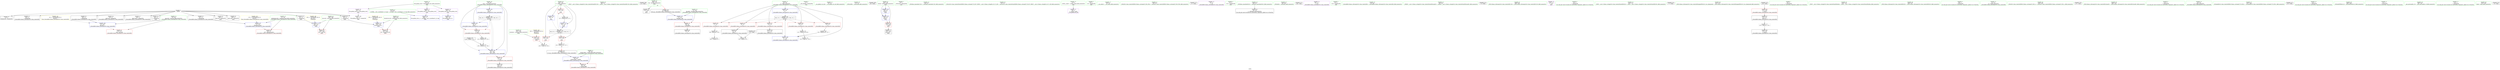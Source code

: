 digraph "SVFG" {
	label="SVFG";

	Node0x564a3ae94640 [shape=record,color=grey,label="{NodeID: 0\nNullPtr}"];
	Node0x564a3ae94640 -> Node0x564a3aeab140[style=solid];
	Node0x564a3ae94640 -> Node0x564a3aeab240[style=solid];
	Node0x564a3ae94640 -> Node0x564a3aeab310[style=solid];
	Node0x564a3ae94640 -> Node0x564a3aeab3e0[style=solid];
	Node0x564a3ae94640 -> Node0x564a3aeab4b0[style=solid];
	Node0x564a3ae94640 -> Node0x564a3aeab580[style=solid];
	Node0x564a3ae94640 -> Node0x564a3aeab650[style=solid];
	Node0x564a3ae94640 -> Node0x564a3aeab720[style=solid];
	Node0x564a3ae94640 -> Node0x564a3aeab7f0[style=solid];
	Node0x564a3ae94640 -> Node0x564a3aeab8c0[style=solid];
	Node0x564a3ae94640 -> Node0x564a3aeab990[style=solid];
	Node0x564a3ae94640 -> Node0x564a3aeaa8d0[style=solid];
	Node0x564a3aeb8c30 [shape=record,color=black,label="{NodeID: 180\nMR_10V_3 = PHI(MR_10V_6, MR_10V_2, )\npts\{60 \}\n}"];
	Node0x564a3aeb8c30 -> Node0x564a3aeacb60[style=dashed];
	Node0x564a3aeb8c30 -> Node0x564a3aea9cf0[style=dashed];
	Node0x564a3aeb8c30 -> Node0x564a3aea9f60[style=dashed];
	Node0x564a3aeaa600 [shape=record,color=red,label="{NodeID: 97\n226\<--204\n\<--i\nmain\n}"];
	Node0x564a3aeaa600 -> Node0x564a3aeb2a60[style=solid];
	Node0x564a3aea7ed0 [shape=record,color=green,label="{NodeID: 14\n15\<--19\nllvm.global_ctors\<--llvm.global_ctors_field_insensitive\nGlob }"];
	Node0x564a3aea7ed0 -> Node0x564a3aeac520[style=solid];
	Node0x564a3aea7ed0 -> Node0x564a3aeac620[style=solid];
	Node0x564a3aea7ed0 -> Node0x564a3aeac720[style=solid];
	Node0x564a3aeaa1d0 [shape=record,color=blue,label="{NodeID: 111\n204\<--87\ni\<--\nmain\n}"];
	Node0x564a3aeaa1d0 -> Node0x564a3aeb8730[style=dashed];
	Node0x564a3aea8a40 [shape=record,color=green,label="{NodeID: 28\n66\<--67\n_ZNSt7__cxx1112basic_stringIcSt11char_traitsIcESaIcEEC1Ev\<--_ZNSt7__cxx1112basic_stringIcSt11char_traitsIcESaIcEEC1Ev_field_insensitive\n}"];
	Node0x564a3aec4080 [shape=record,color=black,label="{NodeID: 208\n81 = PHI()\n}"];
	Node0x564a3aea9810 [shape=record,color=green,label="{NodeID: 42\n196\<--197\nfin\<--fin_field_insensitive\nmain\n|{|<s1>18}}"];
	Node0x564a3aea9810 -> Node0x564a3aeac040[style=solid];
	Node0x564a3aea9810:s1 -> Node0x564a3aec4a20[style=solid,color=red];
	Node0x564a3aeab4b0 [shape=record,color=black,label="{NodeID: 56\n155\<--3\nlpad.val\<--dummyVal\n_Z4workRSt14basic_ifstreamIcSt11char_traitsIcEEi\n}"];
	Node0x564a3aeac040 [shape=record,color=black,label="{NodeID: 70\n214\<--196\n\<--fin\nmain\n}"];
	Node0x564a3aeb2760 [shape=record,color=grey,label="{NodeID: 167\n98 = Binary(97, 99, )\n}"];
	Node0x564a3aeb2760 -> Node0x564a3aeb31e0[style=solid];
	Node0x564a3aeacc30 [shape=record,color=red,label="{NodeID: 84\n135\<--59\n\<--sum\n_Z4workRSt14basic_ifstreamIcSt11char_traitsIcEEi\n}"];
	Node0x564a3aeacc30 -> Node0x564a3aeabf70[style=solid];
	Node0x564a3ae95cf0 [shape=record,color=green,label="{NodeID: 1\n7\<--1\n__dso_handle\<--dummyObj\nGlob }"];
	Node0x564a3aeb9130 [shape=record,color=black,label="{NodeID: 181\nMR_12V_3 = PHI(MR_12V_4, MR_12V_2, )\npts\{62 \}\n}"];
	Node0x564a3aeb9130 -> Node0x564a3aeacd00[style=dashed];
	Node0x564a3aeb9130 -> Node0x564a3aeacdd0[style=dashed];
	Node0x564a3aeb9130 -> Node0x564a3aeacea0[style=dashed];
	Node0x564a3aeb9130 -> Node0x564a3aeacf70[style=dashed];
	Node0x564a3aeb9130 -> Node0x564a3aead040[style=dashed];
	Node0x564a3aeb9130 -> Node0x564a3aeaa030[style=dashed];
	Node0x564a3aeaa6d0 [shape=record,color=blue,label="{NodeID: 98\n265\<--16\nllvm.global_ctors_0\<--\nGlob }"];
	Node0x564a3aea7f60 [shape=record,color=green,label="{NodeID: 15\n20\<--21\n__cxx_global_var_init\<--__cxx_global_var_init_field_insensitive\n}"];
	Node0x564a3aeaa2a0 [shape=record,color=blue,label="{NodeID: 112\n204\<--227\ni\<--inc\nmain\n}"];
	Node0x564a3aeaa2a0 -> Node0x564a3aeb8730[style=dashed];
	Node0x564a3aea8b40 [shape=record,color=green,label="{NodeID: 29\n71\<--72\n_ZNSirsERi\<--_ZNSirsERi_field_insensitive\n}"];
	Node0x564a3aec4180 [shape=record,color=black,label="{NodeID: 209\n85 = PHI()\n}"];
	Node0x564a3aea98e0 [shape=record,color=green,label="{NodeID: 43\n198\<--199\nexn.slot\<--exn.slot_field_insensitive\nmain\n}"];
	Node0x564a3aea98e0 -> Node0x564a3aead2b0[style=solid];
	Node0x564a3aea98e0 -> Node0x564a3aeaa370[style=solid];
	Node0x564a3aeab580 [shape=record,color=black,label="{NodeID: 57\n156\<--3\nlpad.val25\<--dummyVal\n_Z4workRSt14basic_ifstreamIcSt11char_traitsIcEEi\n}"];
	Node0x564a3aeac110 [shape=record,color=black,label="{NodeID: 71\n193\<--244\nmain_ret\<--\nmain\n}"];
	Node0x564a3aeb28e0 [shape=record,color=grey,label="{NodeID: 168\n143 = Binary(142, 127, )\n}"];
	Node0x564a3aeb28e0 -> Node0x564a3aeaa030[style=solid];
	Node0x564a3aeacd00 [shape=record,color=red,label="{NodeID: 85\n90\<--61\n\<--i\n_Z4workRSt14basic_ifstreamIcSt11char_traitsIcEEi\n}"];
	Node0x564a3aeacd00 -> Node0x564a3aeabc30[style=solid];
	Node0x564a3ae95060 [shape=record,color=green,label="{NodeID: 2\n8\<--1\n_ZSt4cout\<--dummyObj\nGlob }"];
	Node0x564a3aeaa7d0 [shape=record,color=blue,label="{NodeID: 99\n266\<--17\nllvm.global_ctors_1\<--_GLOBAL__sub_I_LynnKayeC_0_0.cpp\nGlob }"];
	Node0x564a3aea7ff0 [shape=record,color=green,label="{NodeID: 16\n24\<--25\n_ZNSt8ios_base4InitC1Ev\<--_ZNSt8ios_base4InitC1Ev_field_insensitive\n}"];
	Node0x564a3aeaa370 [shape=record,color=blue,label="{NodeID: 113\n198\<--231\nexn.slot\<--\nmain\n}"];
	Node0x564a3aeaa370 -> Node0x564a3aead2b0[style=dashed];
	Node0x564a3aea8c40 [shape=record,color=green,label="{NodeID: 30\n74\<--75\n_ZStrsIcSt11char_traitsIcESaIcEERSt13basic_istreamIT_T0_ES7_RNSt7__cxx1112basic_stringIS4_S5_T1_EE\<--_ZStrsIcSt11char_traitsIcESaIcEERSt13basic_istreamIT_T0_ES7_RNSt7__cxx1112basic_stringIS4_S5_T1_EE_field_insensitive\n}"];
	Node0x564a3aec4250 [shape=record,color=black,label="{NodeID: 210\n92 = PHI()\n}"];
	Node0x564a3aec4250 -> Node0x564a3aeb3060[style=solid];
	Node0x564a3aea99b0 [shape=record,color=green,label="{NodeID: 44\n200\<--201\nehselector.slot\<--ehselector.slot_field_insensitive\nmain\n}"];
	Node0x564a3aea99b0 -> Node0x564a3aead380[style=solid];
	Node0x564a3aea99b0 -> Node0x564a3aeaa440[style=solid];
	Node0x564a3aeab650 [shape=record,color=black,label="{NodeID: 58\n230\<--3\n\<--dummyVal\nmain\n}"];
	Node0x564a3aeac1e0 [shape=record,color=purple,label="{NodeID: 72\n26\<--4\n\<--_ZStL8__ioinit\n__cxx_global_var_init\n}"];
	Node0x564a3aeb2a60 [shape=record,color=grey,label="{NodeID: 169\n227 = Binary(226, 127, )\n}"];
	Node0x564a3aeb2a60 -> Node0x564a3aeaa2a0[style=solid];
	Node0x564a3aeacdd0 [shape=record,color=red,label="{NodeID: 86\n97\<--61\n\<--i\n_Z4workRSt14basic_ifstreamIcSt11char_traitsIcEEi\n}"];
	Node0x564a3aeacdd0 -> Node0x564a3aeb2760[style=solid];
	Node0x564a3ae94be0 [shape=record,color=green,label="{NodeID: 3\n9\<--1\n.str\<--dummyObj\nGlob }"];
	Node0x564a3aeaa8d0 [shape=record,color=blue, style = dotted,label="{NodeID: 100\n267\<--3\nllvm.global_ctors_2\<--dummyVal\nGlob }"];
	Node0x564a3aea80c0 [shape=record,color=green,label="{NodeID: 17\n30\<--31\n__cxa_atexit\<--__cxa_atexit_field_insensitive\n}"];
	Node0x564a3aeaa440 [shape=record,color=blue,label="{NodeID: 114\n200\<--233\nehselector.slot\<--\nmain\n}"];
	Node0x564a3aeaa440 -> Node0x564a3aead380[style=dashed];
	Node0x564a3aea8d40 [shape=record,color=green,label="{NodeID: 31\n78\<--79\n_ZStlsISt11char_traitsIcEERSt13basic_ostreamIcT_ES5_PKc\<--_ZStlsISt11char_traitsIcEERSt13basic_ostreamIcT_ES5_PKc_field_insensitive\n}"];
	Node0x564a3aec4380 [shape=record,color=black,label="{NodeID: 211\n27 = PHI()\n}"];
	Node0x564a3aea9a80 [shape=record,color=green,label="{NodeID: 45\n202\<--203\ncasenum\<--casenum_field_insensitive\nmain\n}"];
	Node0x564a3aea9a80 -> Node0x564a3aead450[style=solid];
	Node0x564a3aeab720 [shape=record,color=black,label="{NodeID: 59\n231\<--3\n\<--dummyVal\nmain\n}"];
	Node0x564a3aeab720 -> Node0x564a3aeaa370[style=solid];
	Node0x564a3aeac2b0 [shape=record,color=purple,label="{NodeID: 73\n76\<--9\n\<--.str\n_Z4workRSt14basic_ifstreamIcSt11char_traitsIcEEi\n}"];
	Node0x564a3aeb2be0 [shape=record,color=grey,label="{NodeID: 170\n131 = Binary(130, 99, )\n}"];
	Node0x564a3aeb2be0 -> Node0x564a3aeb34e0[style=solid];
	Node0x564a3aeacea0 [shape=record,color=red,label="{NodeID: 87\n116\<--61\n\<--i\n_Z4workRSt14basic_ifstreamIcSt11char_traitsIcEEi\n}"];
	Node0x564a3aeacea0 -> Node0x564a3aeabd00[style=solid];
	Node0x564a3ae94c70 [shape=record,color=green,label="{NodeID: 4\n11\<--1\n.str.1\<--dummyObj\nGlob }"];
	Node0x564a3aeaa9d0 [shape=record,color=blue,label="{NodeID: 101\n47\<--45\nfin.addr\<--fin\n_Z4workRSt14basic_ifstreamIcSt11char_traitsIcEEi\n}"];
	Node0x564a3aeaa9d0 -> Node0x564a3aeac820[style=dashed];
	Node0x564a3aea81c0 [shape=record,color=green,label="{NodeID: 18\n29\<--35\n_ZNSt8ios_base4InitD1Ev\<--_ZNSt8ios_base4InitD1Ev_field_insensitive\n}"];
	Node0x564a3aea81c0 -> Node0x564a3aeaba60[style=solid];
	Node0x564a3aeaf650 [shape=record,color=blue,label="{NodeID: 115\n194\<--87\nretval\<--\nmain\n}"];
	Node0x564a3aeaf650 -> Node0x564a3aead1e0[style=dashed];
	Node0x564a3aea8e40 [shape=record,color=green,label="{NodeID: 32\n82\<--83\n_ZNSolsEi\<--_ZNSolsEi_field_insensitive\n}"];
	Node0x564a3aec4450 [shape=record,color=black,label="{NodeID: 212\n146 = PHI()\n}"];
	Node0x564a3aea9b50 [shape=record,color=green,label="{NodeID: 46\n204\<--205\ni\<--i_field_insensitive\nmain\n}"];
	Node0x564a3aea9b50 -> Node0x564a3aead520[style=solid];
	Node0x564a3aea9b50 -> Node0x564a3aeaa530[style=solid];
	Node0x564a3aea9b50 -> Node0x564a3aeaa600[style=solid];
	Node0x564a3aea9b50 -> Node0x564a3aeaa1d0[style=solid];
	Node0x564a3aea9b50 -> Node0x564a3aeaa2a0[style=solid];
	Node0x564a3aeab7f0 [shape=record,color=black,label="{NodeID: 60\n233\<--3\n\<--dummyVal\nmain\n}"];
	Node0x564a3aeab7f0 -> Node0x564a3aeaa440[style=solid];
	Node0x564a3aeac380 [shape=record,color=purple,label="{NodeID: 74\n84\<--11\n\<--.str.1\n_Z4workRSt14basic_ifstreamIcSt11char_traitsIcEEi\n}"];
	Node0x564a3aeb2d60 [shape=record,color=grey,label="{NodeID: 171\n223 = Binary(222, 127, )\n|{<s0>18}}"];
	Node0x564a3aeb2d60:s0 -> Node0x564a3aec4c10[style=solid,color=red];
	Node0x564a3aeacf70 [shape=record,color=red,label="{NodeID: 88\n130\<--61\n\<--i\n_Z4workRSt14basic_ifstreamIcSt11char_traitsIcEEi\n}"];
	Node0x564a3aeacf70 -> Node0x564a3aeb2be0[style=solid];
	Node0x564a3aea7210 [shape=record,color=green,label="{NodeID: 5\n13\<--1\n.str.2\<--dummyObj\nGlob }"];
	Node0x564a3aeaaaa0 [shape=record,color=blue,label="{NodeID: 102\n49\<--46\ncaseno.addr\<--caseno\n_Z4workRSt14basic_ifstreamIcSt11char_traitsIcEEi\n}"];
	Node0x564a3aeaaaa0 -> Node0x564a3aeac8f0[style=dashed];
	Node0x564a3aea82c0 [shape=record,color=green,label="{NodeID: 19\n42\<--43\n_Z4workRSt14basic_ifstreamIcSt11char_traitsIcEEi\<--_Z4workRSt14basic_ifstreamIcSt11char_traitsIcEEi_field_insensitive\n}"];
	Node0x564a3aea8f40 [shape=record,color=green,label="{NodeID: 33\n93\<--94\n_ZNKSt7__cxx1112basic_stringIcSt11char_traitsIcESaIcEE4sizeEv\<--_ZNKSt7__cxx1112basic_stringIcSt11char_traitsIcESaIcEE4sizeEv_field_insensitive\n}"];
	Node0x564a3aec4520 [shape=record,color=black,label="{NodeID: 213\n73 = PHI()\n}"];
	Node0x564a3aea9c20 [shape=record,color=green,label="{NodeID: 47\n208\<--209\n_ZNSt14basic_ifstreamIcSt11char_traitsIcEEC1Ev\<--_ZNSt14basic_ifstreamIcSt11char_traitsIcEEC1Ev_field_insensitive\n}"];
	Node0x564a3aeab8c0 [shape=record,color=black,label="{NodeID: 61\n248\<--3\nlpad.val\<--dummyVal\nmain\n}"];
	Node0x564a3aeac450 [shape=record,color=purple,label="{NodeID: 75\n210\<--13\n\<--.str.2\nmain\n}"];
	Node0x564a3aeb2ee0 [shape=record,color=grey,label="{NodeID: 172\n128 = Binary(114, 126, )\n}"];
	Node0x564a3aeb2ee0 -> Node0x564a3aea9f60[style=solid];
	Node0x564a3aead040 [shape=record,color=red,label="{NodeID: 89\n142\<--61\n\<--i\n_Z4workRSt14basic_ifstreamIcSt11char_traitsIcEEi\n}"];
	Node0x564a3aead040 -> Node0x564a3aeb28e0[style=solid];
	Node0x564a3aea72a0 [shape=record,color=green,label="{NodeID: 6\n16\<--1\n\<--dummyObj\nCan only get source location for instruction, argument, global var or function.}"];
	Node0x564a3aebafa0 [shape=record,color=yellow,style=double,label="{NodeID: 186\n16V_1 = ENCHI(MR_16V_0)\npts\{199 \}\nFun[main]}"];
	Node0x564a3aebafa0 -> Node0x564a3aeaa370[style=dashed];
	Node0x564a3aeaab70 [shape=record,color=blue,label="{NodeID: 103\n59\<--87\nsum\<--\n_Z4workRSt14basic_ifstreamIcSt11char_traitsIcEEi\n}"];
	Node0x564a3aeaab70 -> Node0x564a3aeb8c30[style=dashed];
	Node0x564a3aea83c0 [shape=record,color=green,label="{NodeID: 20\n47\<--48\nfin.addr\<--fin.addr_field_insensitive\n_Z4workRSt14basic_ifstreamIcSt11char_traitsIcEEi\n}"];
	Node0x564a3aea83c0 -> Node0x564a3aeac820[style=solid];
	Node0x564a3aea83c0 -> Node0x564a3aeaa9d0[style=solid];
	Node0x564a3aea9040 [shape=record,color=green,label="{NodeID: 34\n110\<--111\n_ZNSt7__cxx1112basic_stringIcSt11char_traitsIcESaIcEED1Ev\<--_ZNSt7__cxx1112basic_stringIcSt11char_traitsIcESaIcEED1Ev_field_insensitive\n}"];
	Node0x564a3aec4620 [shape=record,color=black,label="{NodeID: 214\n77 = PHI()\n}"];
	Node0x564a3aeaad40 [shape=record,color=green,label="{NodeID: 48\n212\<--213\n_ZNSt14basic_ifstreamIcSt11char_traitsIcEE4openEPKcSt13_Ios_Openmode\<--_ZNSt14basic_ifstreamIcSt11char_traitsIcEE4openEPKcSt13_Ios_Openmode_field_insensitive\n}"];
	Node0x564a3aeab990 [shape=record,color=black,label="{NodeID: 62\n249\<--3\nlpad.val4\<--dummyVal\nmain\n}"];
	Node0x564a3aeac520 [shape=record,color=purple,label="{NodeID: 76\n265\<--15\nllvm.global_ctors_0\<--llvm.global_ctors\nGlob }"];
	Node0x564a3aeac520 -> Node0x564a3aeaa6d0[style=solid];
	Node0x564a3aeb3060 [shape=record,color=grey,label="{NodeID: 173\n95 = cmp(91, 92, )\n}"];
	Node0x564a3aead110 [shape=record,color=red,label="{NodeID: 90\n121\<--118\n\<--call13\n_Z4workRSt14basic_ifstreamIcSt11char_traitsIcEEi\n}"];
	Node0x564a3aead110 -> Node0x564a3aeabdd0[style=solid];
	Node0x564a3aea7330 [shape=record,color=green,label="{NodeID: 7\n87\<--1\n\<--dummyObj\nCan only get source location for instruction, argument, global var or function.}"];
	Node0x564a3aebb080 [shape=record,color=yellow,style=double,label="{NodeID: 187\n18V_1 = ENCHI(MR_18V_0)\npts\{201 \}\nFun[main]}"];
	Node0x564a3aebb080 -> Node0x564a3aeaa440[style=dashed];
	Node0x564a3aeaac40 [shape=record,color=blue,label="{NodeID: 104\n61\<--87\ni\<--\n_Z4workRSt14basic_ifstreamIcSt11char_traitsIcEEi\n}"];
	Node0x564a3aeaac40 -> Node0x564a3aeb9130[style=dashed];
	Node0x564a3aea8490 [shape=record,color=green,label="{NodeID: 21\n49\<--50\ncaseno.addr\<--caseno.addr_field_insensitive\n_Z4workRSt14basic_ifstreamIcSt11char_traitsIcEEi\n}"];
	Node0x564a3aea8490 -> Node0x564a3aeac8f0[style=solid];
	Node0x564a3aea8490 -> Node0x564a3aeaaaa0[style=solid];
	Node0x564a3aea9140 [shape=record,color=green,label="{NodeID: 35\n119\<--120\n_ZNSt7__cxx1112basic_stringIcSt11char_traitsIcESaIcEEixEm\<--_ZNSt7__cxx1112basic_stringIcSt11char_traitsIcESaIcEEixEm_field_insensitive\n}"];
	Node0x564a3aec4780 [shape=record,color=black,label="{NodeID: 215\n118 = PHI()\n}"];
	Node0x564a3aec4780 -> Node0x564a3aead110[style=solid];
	Node0x564a3aeaae40 [shape=record,color=green,label="{NodeID: 49\n236\<--237\n_ZNSt14basic_ifstreamIcSt11char_traitsIcEED1Ev\<--_ZNSt14basic_ifstreamIcSt11char_traitsIcEED1Ev_field_insensitive\n}"];
	Node0x564a3aeaba60 [shape=record,color=black,label="{NodeID: 63\n28\<--29\n\<--_ZNSt8ios_base4InitD1Ev\nCan only get source location for instruction, argument, global var or function.}"];
	Node0x564a3aeac620 [shape=record,color=purple,label="{NodeID: 77\n266\<--15\nllvm.global_ctors_1\<--llvm.global_ctors\nGlob }"];
	Node0x564a3aeac620 -> Node0x564a3aeaa7d0[style=solid];
	Node0x564a3aeb31e0 [shape=record,color=grey,label="{NodeID: 174\n100 = cmp(98, 87, )\n}"];
	Node0x564a3aead1e0 [shape=record,color=red,label="{NodeID: 91\n244\<--194\n\<--retval\nmain\n}"];
	Node0x564a3aead1e0 -> Node0x564a3aeac110[style=solid];
	Node0x564a3aea73c0 [shape=record,color=green,label="{NodeID: 8\n99\<--1\n\<--dummyObj\nCan only get source location for instruction, argument, global var or function.}"];
	Node0x564a3aebb160 [shape=record,color=yellow,style=double,label="{NodeID: 188\n20V_1 = ENCHI(MR_20V_0)\npts\{203 \}\nFun[main]}"];
	Node0x564a3aebb160 -> Node0x564a3aead450[style=dashed];
	Node0x564a3aea9cf0 [shape=record,color=blue,label="{NodeID: 105\n59\<--87\nsum\<--\n_Z4workRSt14basic_ifstreamIcSt11char_traitsIcEEi\n}"];
	Node0x564a3aea9cf0 -> Node0x564a3aeacb60[style=dashed];
	Node0x564a3aea9cf0 -> Node0x564a3aea9f60[style=dashed];
	Node0x564a3aea8560 [shape=record,color=green,label="{NodeID: 22\n51\<--52\nn\<--n_field_insensitive\n_Z4workRSt14basic_ifstreamIcSt11char_traitsIcEEi\n}"];
	Node0x564a3aea9240 [shape=record,color=green,label="{NodeID: 36\n138\<--139\n_ZStlsISt11char_traitsIcEERSt13basic_ostreamIcT_ES5_c\<--_ZStlsISt11char_traitsIcEERSt13basic_ostreamIcT_ES5_c_field_insensitive\n}"];
	Node0x564a3aec4880 [shape=record,color=black,label="{NodeID: 216\n137 = PHI()\n}"];
	Node0x564a3aeaaf40 [shape=record,color=green,label="{NodeID: 50\n240\<--241\n_ZNSt14basic_ifstreamIcSt11char_traitsIcEE5closeEv\<--_ZNSt14basic_ifstreamIcSt11char_traitsIcEE5closeEv_field_insensitive\n}"];
	Node0x564a3aeabb60 [shape=record,color=black,label="{NodeID: 64\n69\<--68\n\<--\n_Z4workRSt14basic_ifstreamIcSt11char_traitsIcEEi\n}"];
	Node0x564a3aeac720 [shape=record,color=purple,label="{NodeID: 78\n267\<--15\nllvm.global_ctors_2\<--llvm.global_ctors\nGlob }"];
	Node0x564a3aeac720 -> Node0x564a3aeaa8d0[style=solid];
	Node0x564a3aeb3360 [shape=record,color=grey,label="{NodeID: 175\n220 = cmp(218, 219, )\n}"];
	Node0x564a3aead2b0 [shape=record,color=red,label="{NodeID: 92\n246\<--198\nexn\<--exn.slot\nmain\n}"];
	Node0x564a3aea7c00 [shape=record,color=green,label="{NodeID: 9\n115\<--1\n\<--dummyObj\nCan only get source location for instruction, argument, global var or function.}"];
	Node0x564a3aea9dc0 [shape=record,color=blue,label="{NodeID: 106\n55\<--105\nexn.slot\<--\n_Z4workRSt14basic_ifstreamIcSt11char_traitsIcEEi\n}"];
	Node0x564a3aea9dc0 -> Node0x564a3aeac9c0[style=dashed];
	Node0x564a3aea8630 [shape=record,color=green,label="{NodeID: 23\n53\<--54\ns\<--s_field_insensitive\n_Z4workRSt14basic_ifstreamIcSt11char_traitsIcEEi\n}"];
	Node0x564a3aea9340 [shape=record,color=green,label="{NodeID: 37\n147\<--148\n_ZSt4endlIcSt11char_traitsIcEERSt13basic_ostreamIT_T0_ES6_\<--_ZSt4endlIcSt11char_traitsIcEERSt13basic_ostreamIT_T0_ES6__field_insensitive\n}"];
	Node0x564a3aec4950 [shape=record,color=black,label="{NodeID: 217\n215 = PHI()\n}"];
	Node0x564a3aeab040 [shape=record,color=green,label="{NodeID: 51\n17\<--261\n_GLOBAL__sub_I_LynnKayeC_0_0.cpp\<--_GLOBAL__sub_I_LynnKayeC_0_0.cpp_field_insensitive\n}"];
	Node0x564a3aeab040 -> Node0x564a3aeaa7d0[style=solid];
	Node0x564a3aeabc30 [shape=record,color=black,label="{NodeID: 65\n91\<--90\nconv\<--\n_Z4workRSt14basic_ifstreamIcSt11char_traitsIcEEi\n}"];
	Node0x564a3aeabc30 -> Node0x564a3aeb3060[style=solid];
	Node0x564a3aeac820 [shape=record,color=red,label="{NodeID: 79\n68\<--47\n\<--fin.addr\n_Z4workRSt14basic_ifstreamIcSt11char_traitsIcEEi\n}"];
	Node0x564a3aeac820 -> Node0x564a3aeabb60[style=solid];
	Node0x564a3aeb34e0 [shape=record,color=grey,label="{NodeID: 176\n132 = cmp(131, 133, )\n}"];
	Node0x564a3aead380 [shape=record,color=red,label="{NodeID: 93\n247\<--200\nsel\<--ehselector.slot\nmain\n}"];
	Node0x564a3aea7c90 [shape=record,color=green,label="{NodeID: 10\n124\<--1\n\<--dummyObj\nCan only get source location for instruction, argument, global var or function.}"];
	Node0x564a3aea9e90 [shape=record,color=blue,label="{NodeID: 107\n57\<--107\nehselector.slot\<--\n_Z4workRSt14basic_ifstreamIcSt11char_traitsIcEEi\n}"];
	Node0x564a3aea9e90 -> Node0x564a3aeaca90[style=dashed];
	Node0x564a3aea8700 [shape=record,color=green,label="{NodeID: 24\n55\<--56\nexn.slot\<--exn.slot_field_insensitive\n_Z4workRSt14basic_ifstreamIcSt11char_traitsIcEEi\n}"];
	Node0x564a3aea8700 -> Node0x564a3aeac9c0[style=solid];
	Node0x564a3aea8700 -> Node0x564a3aea9dc0[style=solid];
	Node0x564a3aea9440 [shape=record,color=green,label="{NodeID: 38\n149\<--150\n_ZNSolsEPFRSoS_E\<--_ZNSolsEPFRSoS_E_field_insensitive\n}"];
	Node0x564a3aec4a20 [shape=record,color=black,label="{NodeID: 218\n45 = PHI(196, )\n0th arg _Z4workRSt14basic_ifstreamIcSt11char_traitsIcEEi }"];
	Node0x564a3aec4a20 -> Node0x564a3aeaa9d0[style=solid];
	Node0x564a3aeab140 [shape=record,color=black,label="{NodeID: 52\n2\<--3\ndummyVal\<--dummyVal\n}"];
	Node0x564a3aeabd00 [shape=record,color=black,label="{NodeID: 66\n117\<--116\nconv11\<--\n_Z4workRSt14basic_ifstreamIcSt11char_traitsIcEEi\n}"];
	Node0x564a3aeac8f0 [shape=record,color=red,label="{NodeID: 80\n80\<--49\n\<--caseno.addr\n_Z4workRSt14basic_ifstreamIcSt11char_traitsIcEEi\n}"];
	Node0x564a3aeb3660 [shape=record,color=grey,label="{NodeID: 177\n123 = cmp(122, 124, )\n}"];
	Node0x564a3aeb3660 -> Node0x564a3aeabea0[style=solid];
	Node0x564a3aead450 [shape=record,color=red,label="{NodeID: 94\n219\<--202\n\<--casenum\nmain\n}"];
	Node0x564a3aead450 -> Node0x564a3aeb3360[style=solid];
	Node0x564a3aea7d20 [shape=record,color=green,label="{NodeID: 11\n127\<--1\n\<--dummyObj\nCan only get source location for instruction, argument, global var or function.}"];
	Node0x564a3aea9f60 [shape=record,color=blue,label="{NodeID: 108\n59\<--128\nsum\<--add\n_Z4workRSt14basic_ifstreamIcSt11char_traitsIcEEi\n}"];
	Node0x564a3aea9f60 -> Node0x564a3aeacc30[style=dashed];
	Node0x564a3aea9f60 -> Node0x564a3aeb8c30[style=dashed];
	Node0x564a3aea87d0 [shape=record,color=green,label="{NodeID: 25\n57\<--58\nehselector.slot\<--ehselector.slot_field_insensitive\n_Z4workRSt14basic_ifstreamIcSt11char_traitsIcEEi\n}"];
	Node0x564a3aea87d0 -> Node0x564a3aeaca90[style=solid];
	Node0x564a3aea87d0 -> Node0x564a3aea9e90[style=solid];
	Node0x564a3aea9540 [shape=record,color=green,label="{NodeID: 39\n166\<--167\n__gxx_personality_v0\<--__gxx_personality_v0_field_insensitive\n}"];
	Node0x564a3aec4c10 [shape=record,color=black,label="{NodeID: 219\n46 = PHI(223, )\n1st arg _Z4workRSt14basic_ifstreamIcSt11char_traitsIcEEi }"];
	Node0x564a3aec4c10 -> Node0x564a3aeaaaa0[style=solid];
	Node0x564a3aeab240 [shape=record,color=black,label="{NodeID: 53\n104\<--3\n\<--dummyVal\n_Z4workRSt14basic_ifstreamIcSt11char_traitsIcEEi\n}"];
	Node0x564a3aeabdd0 [shape=record,color=black,label="{NodeID: 67\n122\<--121\nconv14\<--\n_Z4workRSt14basic_ifstreamIcSt11char_traitsIcEEi\n}"];
	Node0x564a3aeabdd0 -> Node0x564a3aeb3660[style=solid];
	Node0x564a3aeac9c0 [shape=record,color=red,label="{NodeID: 81\n153\<--55\nexn\<--exn.slot\n_Z4workRSt14basic_ifstreamIcSt11char_traitsIcEEi\n}"];
	Node0x564a3aead520 [shape=record,color=red,label="{NodeID: 95\n218\<--204\n\<--i\nmain\n}"];
	Node0x564a3aead520 -> Node0x564a3aeb3360[style=solid];
	Node0x564a3aea7db0 [shape=record,color=green,label="{NodeID: 12\n133\<--1\n\<--dummyObj\nCan only get source location for instruction, argument, global var or function.}"];
	Node0x564a3aead5f0 [shape=record,color=yellow,style=double,label="{NodeID: 192\n6V_1 = ENCHI(MR_6V_0)\npts\{56 \}\nFun[_Z4workRSt14basic_ifstreamIcSt11char_traitsIcEEi]}"];
	Node0x564a3aead5f0 -> Node0x564a3aea9dc0[style=dashed];
	Node0x564a3aeaa030 [shape=record,color=blue,label="{NodeID: 109\n61\<--143\ni\<--inc\n_Z4workRSt14basic_ifstreamIcSt11char_traitsIcEEi\n}"];
	Node0x564a3aeaa030 -> Node0x564a3aeb9130[style=dashed];
	Node0x564a3aea88a0 [shape=record,color=green,label="{NodeID: 26\n59\<--60\nsum\<--sum_field_insensitive\n_Z4workRSt14basic_ifstreamIcSt11char_traitsIcEEi\n}"];
	Node0x564a3aea88a0 -> Node0x564a3aeacb60[style=solid];
	Node0x564a3aea88a0 -> Node0x564a3aeacc30[style=solid];
	Node0x564a3aea88a0 -> Node0x564a3aeaab70[style=solid];
	Node0x564a3aea88a0 -> Node0x564a3aea9cf0[style=solid];
	Node0x564a3aea88a0 -> Node0x564a3aea9f60[style=solid];
	Node0x564a3aea9640 [shape=record,color=green,label="{NodeID: 40\n191\<--192\nmain\<--main_field_insensitive\n}"];
	Node0x564a3aeab310 [shape=record,color=black,label="{NodeID: 54\n105\<--3\n\<--dummyVal\n_Z4workRSt14basic_ifstreamIcSt11char_traitsIcEEi\n}"];
	Node0x564a3aeab310 -> Node0x564a3aea9dc0[style=solid];
	Node0x564a3aeabea0 [shape=record,color=black,label="{NodeID: 68\n125\<--123\n\<--cmp15\n_Z4workRSt14basic_ifstreamIcSt11char_traitsIcEEi\n}"];
	Node0x564a3aeb2040 [shape=record,color=black,label="{NodeID: 165\n126 = PHI(87, 127, )\n}"];
	Node0x564a3aeb2040 -> Node0x564a3aeb2ee0[style=solid];
	Node0x564a3aeaca90 [shape=record,color=red,label="{NodeID: 82\n154\<--57\nsel\<--ehselector.slot\n_Z4workRSt14basic_ifstreamIcSt11char_traitsIcEEi\n}"];
	Node0x564a3aeb8730 [shape=record,color=black,label="{NodeID: 179\nMR_22V_3 = PHI(MR_22V_4, MR_22V_2, )\npts\{205 \}\n}"];
	Node0x564a3aeb8730 -> Node0x564a3aead520[style=dashed];
	Node0x564a3aeb8730 -> Node0x564a3aeaa530[style=dashed];
	Node0x564a3aeb8730 -> Node0x564a3aeaa600[style=dashed];
	Node0x564a3aeb8730 -> Node0x564a3aeaa2a0[style=dashed];
	Node0x564a3aeaa530 [shape=record,color=red,label="{NodeID: 96\n222\<--204\n\<--i\nmain\n}"];
	Node0x564a3aeaa530 -> Node0x564a3aeb2d60[style=solid];
	Node0x564a3aea7e40 [shape=record,color=green,label="{NodeID: 13\n4\<--6\n_ZStL8__ioinit\<--_ZStL8__ioinit_field_insensitive\nGlob }"];
	Node0x564a3aea7e40 -> Node0x564a3aeac1e0[style=solid];
	Node0x564a3aead6d0 [shape=record,color=yellow,style=double,label="{NodeID: 193\n8V_1 = ENCHI(MR_8V_0)\npts\{58 \}\nFun[_Z4workRSt14basic_ifstreamIcSt11char_traitsIcEEi]}"];
	Node0x564a3aead6d0 -> Node0x564a3aea9e90[style=dashed];
	Node0x564a3aeaa100 [shape=record,color=blue,label="{NodeID: 110\n194\<--87\nretval\<--\nmain\n}"];
	Node0x564a3aeaa100 -> Node0x564a3aeaf650[style=dashed];
	Node0x564a3aea8970 [shape=record,color=green,label="{NodeID: 27\n61\<--62\ni\<--i_field_insensitive\n_Z4workRSt14basic_ifstreamIcSt11char_traitsIcEEi\n}"];
	Node0x564a3aea8970 -> Node0x564a3aeacd00[style=solid];
	Node0x564a3aea8970 -> Node0x564a3aeacdd0[style=solid];
	Node0x564a3aea8970 -> Node0x564a3aeacea0[style=solid];
	Node0x564a3aea8970 -> Node0x564a3aeacf70[style=solid];
	Node0x564a3aea8970 -> Node0x564a3aead040[style=solid];
	Node0x564a3aea8970 -> Node0x564a3aeaac40[style=solid];
	Node0x564a3aea8970 -> Node0x564a3aeaa030[style=solid];
	Node0x564a3aec2f70 [shape=record,color=black,label="{NodeID: 207\n70 = PHI()\n}"];
	Node0x564a3aea9740 [shape=record,color=green,label="{NodeID: 41\n194\<--195\nretval\<--retval_field_insensitive\nmain\n}"];
	Node0x564a3aea9740 -> Node0x564a3aead1e0[style=solid];
	Node0x564a3aea9740 -> Node0x564a3aeaa100[style=solid];
	Node0x564a3aea9740 -> Node0x564a3aeaf650[style=solid];
	Node0x564a3aeab3e0 [shape=record,color=black,label="{NodeID: 55\n107\<--3\n\<--dummyVal\n_Z4workRSt14basic_ifstreamIcSt11char_traitsIcEEi\n}"];
	Node0x564a3aeab3e0 -> Node0x564a3aea9e90[style=solid];
	Node0x564a3aeabf70 [shape=record,color=black,label="{NodeID: 69\n136\<--135\nconv19\<--\n_Z4workRSt14basic_ifstreamIcSt11char_traitsIcEEi\n}"];
	Node0x564a3aeb25e0 [shape=record,color=grey,label="{NodeID: 166\n114 = Binary(113, 115, )\n}"];
	Node0x564a3aeb25e0 -> Node0x564a3aeb2ee0[style=solid];
	Node0x564a3aeacb60 [shape=record,color=red,label="{NodeID: 83\n113\<--59\n\<--sum\n_Z4workRSt14basic_ifstreamIcSt11char_traitsIcEEi\n}"];
	Node0x564a3aeacb60 -> Node0x564a3aeb25e0[style=solid];
}
